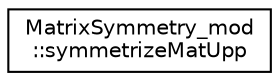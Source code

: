 digraph "Graphical Class Hierarchy"
{
 // LATEX_PDF_SIZE
  edge [fontname="Helvetica",fontsize="10",labelfontname="Helvetica",labelfontsize="10"];
  node [fontname="Helvetica",fontsize="10",shape=record];
  rankdir="LR";
  Node0 [label="MatrixSymmetry_mod\l::symmetrizeMatUpp",height=0.2,width=0.4,color="black", fillcolor="white", style="filled",URL="$interfaceMatrixSymmetry__mod_1_1symmetrizeMatUpp.html",tooltip="Return the input square upper-triangular matrix by symmetrizing it. Optionally, also overwrite the di..."];
}
